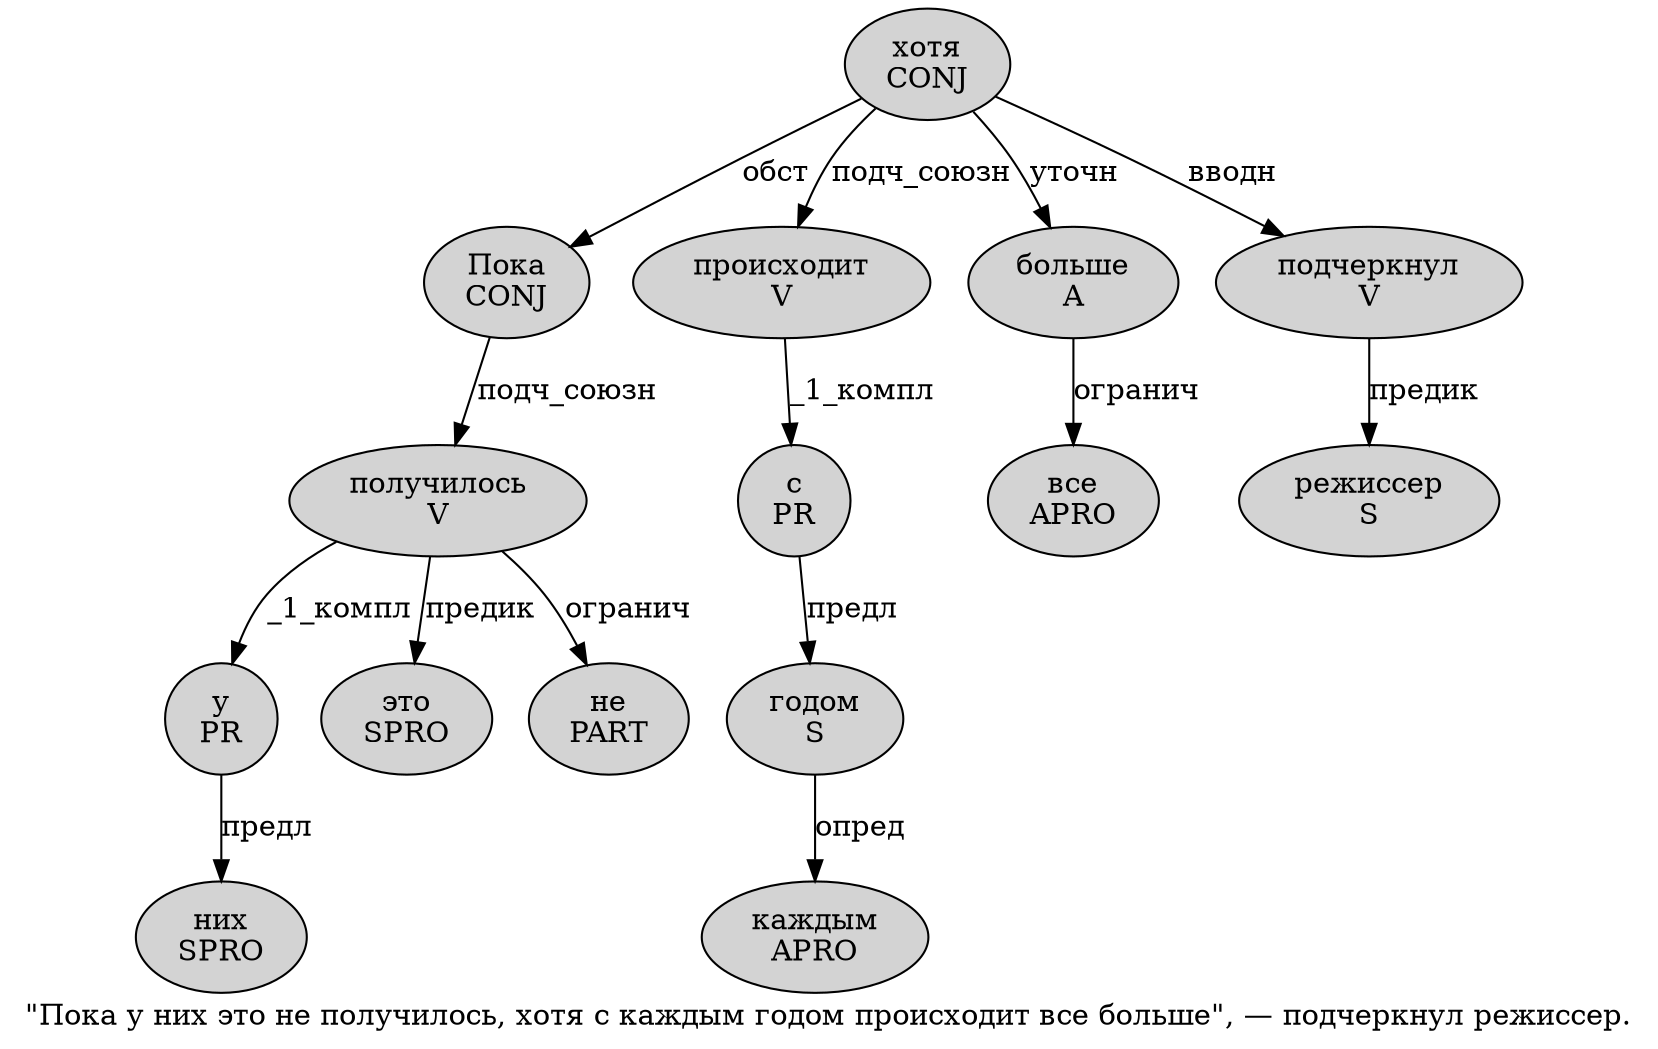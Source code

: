 digraph SENTENCE_542 {
	graph [label="\"Пока у них это не получилось, хотя с каждым годом происходит все больше\", — подчеркнул режиссер."]
	node [style=filled]
		1 [label="Пока
CONJ" color="" fillcolor=lightgray penwidth=1 shape=ellipse]
		2 [label="у
PR" color="" fillcolor=lightgray penwidth=1 shape=ellipse]
		3 [label="них
SPRO" color="" fillcolor=lightgray penwidth=1 shape=ellipse]
		4 [label="это
SPRO" color="" fillcolor=lightgray penwidth=1 shape=ellipse]
		5 [label="не
PART" color="" fillcolor=lightgray penwidth=1 shape=ellipse]
		6 [label="получилось
V" color="" fillcolor=lightgray penwidth=1 shape=ellipse]
		8 [label="хотя
CONJ" color="" fillcolor=lightgray penwidth=1 shape=ellipse]
		9 [label="с
PR" color="" fillcolor=lightgray penwidth=1 shape=ellipse]
		10 [label="каждым
APRO" color="" fillcolor=lightgray penwidth=1 shape=ellipse]
		11 [label="годом
S" color="" fillcolor=lightgray penwidth=1 shape=ellipse]
		12 [label="происходит
V" color="" fillcolor=lightgray penwidth=1 shape=ellipse]
		13 [label="все
APRO" color="" fillcolor=lightgray penwidth=1 shape=ellipse]
		14 [label="больше
A" color="" fillcolor=lightgray penwidth=1 shape=ellipse]
		18 [label="подчеркнул
V" color="" fillcolor=lightgray penwidth=1 shape=ellipse]
		19 [label="режиссер
S" color="" fillcolor=lightgray penwidth=1 shape=ellipse]
			1 -> 6 [label="подч_союзн"]
			6 -> 2 [label="_1_компл"]
			6 -> 4 [label="предик"]
			6 -> 5 [label="огранич"]
			2 -> 3 [label="предл"]
			14 -> 13 [label="огранич"]
			11 -> 10 [label="опред"]
			18 -> 19 [label="предик"]
			12 -> 9 [label="_1_компл"]
			9 -> 11 [label="предл"]
			8 -> 1 [label="обст"]
			8 -> 12 [label="подч_союзн"]
			8 -> 14 [label="уточн"]
			8 -> 18 [label="вводн"]
}